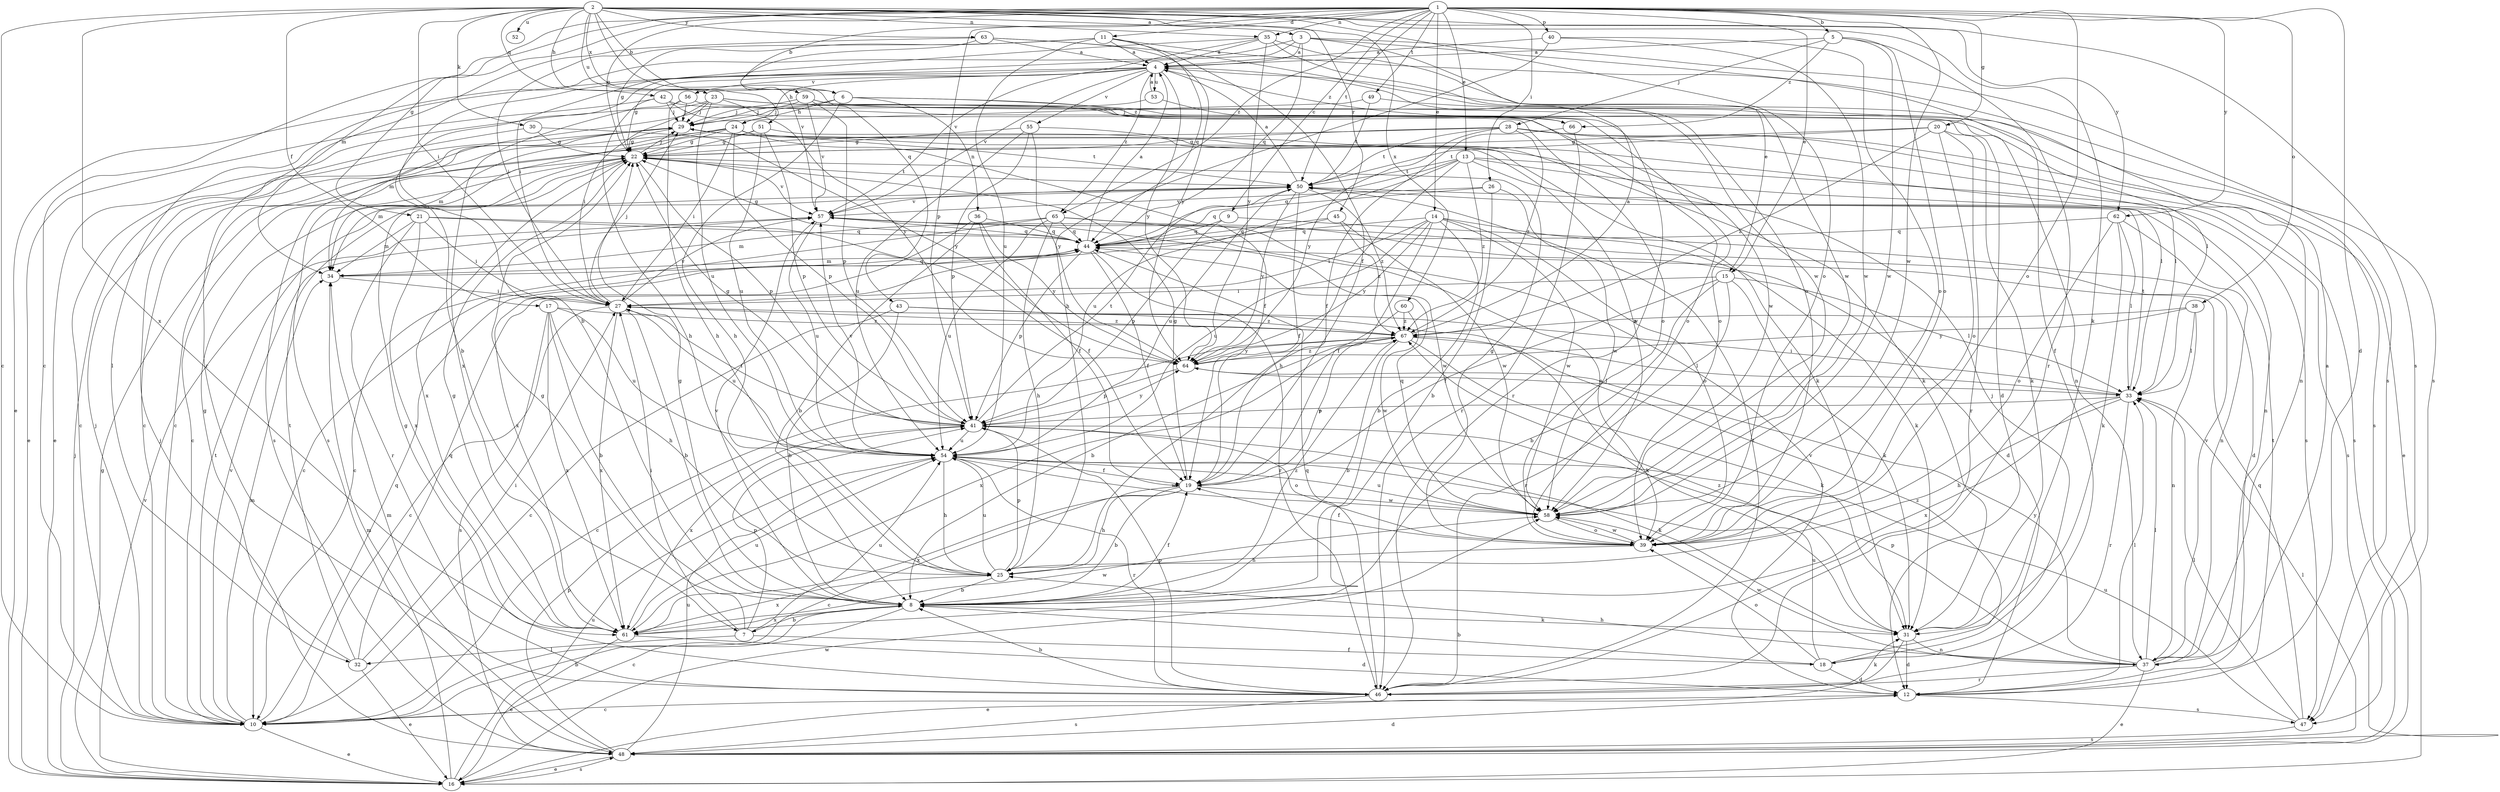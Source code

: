 strict digraph  {
	2 -> 3 [label=a];
	3 -> 4 [label=a];
	5 -> 4 [label=a];
	11 -> 4 [label=a];
	35 -> 4 [label=a];
	37 -> 4 [label=a];
	40 -> 4 [label=a];
	44 -> 4 [label=a];
	50 -> 4 [label=a];
	53 -> 4 [label=a];
	63 -> 4 [label=a];
	67 -> 4 [label=a];
	1 -> 5 [label=b];
	1 -> 6 [label=b];
	2 -> 6 [label=b];
	4 -> 7 [label=b];
	8 -> 7 [label=b];
	10 -> 8 [label=b];
	14 -> 8 [label=b];
	15 -> 8 [label=b];
	17 -> 8 [label=b];
	18 -> 8 [label=b];
	19 -> 8 [label=b];
	25 -> 8 [label=b];
	26 -> 8 [label=b];
	27 -> 8 [label=b];
	35 -> 8 [label=b];
	36 -> 8 [label=b];
	43 -> 8 [label=b];
	46 -> 8 [label=b];
	60 -> 8 [label=b];
	67 -> 8 [label=b];
	1 -> 9 [label=c];
	1 -> 10 [label=c];
	2 -> 10 [label=c];
	8 -> 10 [label=c];
	12 -> 10 [label=c];
	19 -> 10 [label=c];
	22 -> 10 [label=c];
	24 -> 10 [label=c];
	27 -> 10 [label=c];
	28 -> 10 [label=c];
	30 -> 10 [label=c];
	43 -> 10 [label=c];
	45 -> 10 [label=c];
	65 -> 10 [label=c];
	67 -> 10 [label=c];
	1 -> 11 [label=d];
	1 -> 12 [label=d];
	9 -> 12 [label=d];
	18 -> 12 [label=d];
	31 -> 12 [label=d];
	48 -> 12 [label=d];
	56 -> 12 [label=d];
	61 -> 12 [label=d];
	65 -> 12 [label=d];
	1 -> 13 [label=e];
	1 -> 14 [label=e];
	1 -> 15 [label=e];
	3 -> 15 [label=e];
	3 -> 16 [label=e];
	10 -> 16 [label=e];
	23 -> 16 [label=e];
	28 -> 16 [label=e];
	31 -> 16 [label=e];
	32 -> 16 [label=e];
	37 -> 16 [label=e];
	42 -> 16 [label=e];
	48 -> 16 [label=e];
	61 -> 16 [label=e];
	2 -> 17 [label=f];
	3 -> 18 [label=f];
	7 -> 18 [label=f];
	8 -> 19 [label=f];
	11 -> 19 [label=f];
	14 -> 19 [label=f];
	15 -> 19 [label=f];
	21 -> 19 [label=f];
	24 -> 19 [label=f];
	36 -> 19 [label=f];
	39 -> 19 [label=f];
	44 -> 19 [label=f];
	50 -> 19 [label=f];
	54 -> 19 [label=f];
	66 -> 19 [label=f];
	1 -> 20 [label=g];
	1 -> 21 [label=g];
	1 -> 22 [label=g];
	4 -> 22 [label=g];
	7 -> 22 [label=g];
	8 -> 22 [label=g];
	11 -> 22 [label=g];
	16 -> 22 [label=g];
	19 -> 22 [label=g];
	20 -> 22 [label=g];
	24 -> 22 [label=g];
	28 -> 22 [label=g];
	29 -> 22 [label=g];
	30 -> 22 [label=g];
	32 -> 22 [label=g];
	39 -> 22 [label=g];
	41 -> 22 [label=g];
	44 -> 22 [label=g];
	46 -> 22 [label=g];
	51 -> 22 [label=g];
	55 -> 22 [label=g];
	61 -> 22 [label=g];
	2 -> 23 [label=h];
	4 -> 24 [label=h];
	6 -> 24 [label=h];
	6 -> 25 [label=h];
	13 -> 25 [label=h];
	17 -> 25 [label=h];
	19 -> 25 [label=h];
	33 -> 25 [label=h];
	37 -> 25 [label=h];
	39 -> 25 [label=h];
	40 -> 25 [label=h];
	42 -> 25 [label=h];
	54 -> 25 [label=h];
	56 -> 25 [label=h];
	65 -> 25 [label=h];
	1 -> 26 [label=i];
	2 -> 27 [label=i];
	3 -> 27 [label=i];
	7 -> 27 [label=i];
	11 -> 27 [label=i];
	14 -> 27 [label=i];
	15 -> 27 [label=i];
	21 -> 27 [label=i];
	23 -> 27 [label=i];
	24 -> 27 [label=i];
	32 -> 27 [label=i];
	33 -> 27 [label=i];
	34 -> 27 [label=i];
	41 -> 27 [label=i];
	5 -> 28 [label=j];
	6 -> 29 [label=j];
	10 -> 29 [label=j];
	16 -> 29 [label=j];
	18 -> 29 [label=j];
	22 -> 29 [label=j];
	23 -> 29 [label=j];
	27 -> 29 [label=j];
	42 -> 29 [label=j];
	48 -> 29 [label=j];
	49 -> 29 [label=j];
	53 -> 29 [label=j];
	56 -> 29 [label=j];
	59 -> 29 [label=j];
	2 -> 30 [label=k];
	2 -> 31 [label=k];
	8 -> 31 [label=k];
	14 -> 31 [label=k];
	15 -> 31 [label=k];
	20 -> 31 [label=k];
	41 -> 31 [label=k];
	43 -> 31 [label=k];
	46 -> 31 [label=k];
	51 -> 31 [label=k];
	55 -> 31 [label=k];
	62 -> 31 [label=k];
	67 -> 31 [label=k];
	4 -> 32 [label=l];
	7 -> 32 [label=l];
	12 -> 33 [label=l];
	15 -> 33 [label=l];
	28 -> 33 [label=l];
	29 -> 33 [label=l];
	37 -> 33 [label=l];
	38 -> 33 [label=l];
	42 -> 33 [label=l];
	47 -> 33 [label=l];
	48 -> 33 [label=l];
	62 -> 33 [label=l];
	64 -> 33 [label=l];
	67 -> 33 [label=l];
	1 -> 34 [label=m];
	10 -> 34 [label=m];
	16 -> 34 [label=m];
	21 -> 34 [label=m];
	22 -> 34 [label=m];
	24 -> 34 [label=m];
	44 -> 34 [label=m];
	48 -> 34 [label=m];
	59 -> 34 [label=m];
	65 -> 34 [label=m];
	1 -> 35 [label=n];
	2 -> 35 [label=n];
	6 -> 36 [label=n];
	13 -> 37 [label=n];
	23 -> 37 [label=n];
	31 -> 37 [label=n];
	38 -> 37 [label=n];
	59 -> 37 [label=n];
	62 -> 37 [label=n];
	1 -> 38 [label=o];
	1 -> 39 [label=o];
	2 -> 39 [label=o];
	5 -> 39 [label=o];
	6 -> 39 [label=o];
	14 -> 39 [label=o];
	18 -> 39 [label=o];
	20 -> 39 [label=o];
	23 -> 39 [label=o];
	35 -> 39 [label=o];
	40 -> 39 [label=o];
	41 -> 39 [label=o];
	58 -> 39 [label=o];
	59 -> 39 [label=o];
	62 -> 39 [label=o];
	65 -> 39 [label=o];
	1 -> 40 [label=p];
	1 -> 41 [label=p];
	7 -> 41 [label=p];
	9 -> 41 [label=p];
	22 -> 41 [label=p];
	24 -> 41 [label=p];
	25 -> 41 [label=p];
	33 -> 41 [label=p];
	37 -> 41 [label=p];
	44 -> 41 [label=p];
	46 -> 41 [label=p];
	48 -> 41 [label=p];
	51 -> 41 [label=p];
	55 -> 41 [label=p];
	59 -> 41 [label=p];
	64 -> 41 [label=p];
	2 -> 42 [label=q];
	2 -> 43 [label=q];
	3 -> 44 [label=q];
	9 -> 44 [label=q];
	10 -> 44 [label=q];
	11 -> 44 [label=q];
	13 -> 44 [label=q];
	14 -> 44 [label=q];
	21 -> 44 [label=q];
	26 -> 44 [label=q];
	32 -> 44 [label=q];
	34 -> 44 [label=q];
	36 -> 44 [label=q];
	45 -> 44 [label=q];
	46 -> 44 [label=q];
	47 -> 44 [label=q];
	57 -> 44 [label=q];
	58 -> 44 [label=q];
	62 -> 44 [label=q];
	65 -> 44 [label=q];
	2 -> 45 [label=r];
	5 -> 46 [label=r];
	15 -> 46 [label=r];
	20 -> 46 [label=r];
	21 -> 46 [label=r];
	33 -> 46 [label=r];
	37 -> 46 [label=r];
	44 -> 46 [label=r];
	53 -> 46 [label=r];
	54 -> 46 [label=r];
	63 -> 46 [label=r];
	66 -> 46 [label=r];
	2 -> 47 [label=s];
	3 -> 47 [label=s];
	11 -> 47 [label=s];
	12 -> 47 [label=s];
	13 -> 47 [label=s];
	13 -> 48 [label=s];
	16 -> 48 [label=s];
	17 -> 48 [label=s];
	24 -> 48 [label=s];
	28 -> 48 [label=s];
	46 -> 48 [label=s];
	47 -> 48 [label=s];
	49 -> 48 [label=s];
	51 -> 48 [label=s];
	1 -> 49 [label=t];
	1 -> 50 [label=t];
	10 -> 50 [label=t];
	12 -> 50 [label=t];
	13 -> 50 [label=t];
	20 -> 50 [label=t];
	22 -> 50 [label=t];
	24 -> 50 [label=t];
	28 -> 50 [label=t];
	32 -> 50 [label=t];
	33 -> 50 [label=t];
	41 -> 50 [label=t];
	46 -> 50 [label=t];
	49 -> 50 [label=t];
	2 -> 51 [label=u];
	2 -> 52 [label=u];
	4 -> 53 [label=u];
	7 -> 54 [label=u];
	11 -> 54 [label=u];
	13 -> 54 [label=u];
	14 -> 54 [label=u];
	16 -> 54 [label=u];
	17 -> 54 [label=u];
	18 -> 54 [label=u];
	23 -> 54 [label=u];
	25 -> 54 [label=u];
	27 -> 54 [label=u];
	41 -> 54 [label=u];
	47 -> 54 [label=u];
	48 -> 54 [label=u];
	50 -> 54 [label=u];
	51 -> 54 [label=u];
	55 -> 54 [label=u];
	57 -> 54 [label=u];
	58 -> 54 [label=u];
	61 -> 54 [label=u];
	65 -> 54 [label=u];
	4 -> 55 [label=v];
	4 -> 56 [label=v];
	4 -> 57 [label=v];
	8 -> 57 [label=v];
	10 -> 57 [label=v];
	12 -> 57 [label=v];
	16 -> 57 [label=v];
	22 -> 57 [label=v];
	26 -> 57 [label=v];
	27 -> 57 [label=v];
	35 -> 57 [label=v];
	37 -> 57 [label=v];
	50 -> 57 [label=v];
	54 -> 57 [label=v];
	59 -> 57 [label=v];
	63 -> 57 [label=v];
	1 -> 58 [label=w];
	5 -> 58 [label=w];
	14 -> 58 [label=w];
	16 -> 58 [label=w];
	19 -> 58 [label=w];
	23 -> 58 [label=w];
	26 -> 58 [label=w];
	29 -> 58 [label=w];
	35 -> 58 [label=w];
	37 -> 58 [label=w];
	39 -> 58 [label=w];
	40 -> 58 [label=w];
	45 -> 58 [label=w];
	54 -> 58 [label=w];
	57 -> 58 [label=w];
	60 -> 58 [label=w];
	61 -> 58 [label=w];
	63 -> 58 [label=w];
	2 -> 59 [label=x];
	2 -> 60 [label=x];
	2 -> 61 [label=x];
	8 -> 61 [label=x];
	17 -> 61 [label=x];
	19 -> 61 [label=x];
	21 -> 61 [label=x];
	22 -> 61 [label=x];
	25 -> 61 [label=x];
	27 -> 61 [label=x];
	33 -> 61 [label=x];
	36 -> 61 [label=x];
	41 -> 61 [label=x];
	56 -> 61 [label=x];
	67 -> 61 [label=x];
	1 -> 62 [label=y];
	2 -> 62 [label=y];
	2 -> 63 [label=y];
	4 -> 64 [label=y];
	14 -> 64 [label=y];
	28 -> 64 [label=y];
	30 -> 64 [label=y];
	35 -> 64 [label=y];
	36 -> 64 [label=y];
	37 -> 64 [label=y];
	38 -> 64 [label=y];
	41 -> 64 [label=y];
	42 -> 64 [label=y];
	50 -> 64 [label=y];
	55 -> 64 [label=y];
	63 -> 64 [label=y];
	67 -> 64 [label=y];
	1 -> 65 [label=z];
	4 -> 65 [label=z];
	4 -> 66 [label=z];
	5 -> 66 [label=z];
	6 -> 66 [label=z];
	8 -> 67 [label=z];
	13 -> 67 [label=z];
	17 -> 67 [label=z];
	18 -> 67 [label=z];
	19 -> 67 [label=z];
	20 -> 67 [label=z];
	27 -> 67 [label=z];
	28 -> 67 [label=z];
	31 -> 67 [label=z];
	38 -> 67 [label=z];
	43 -> 67 [label=z];
	45 -> 67 [label=z];
	50 -> 67 [label=z];
	60 -> 67 [label=z];
	64 -> 67 [label=z];
}
